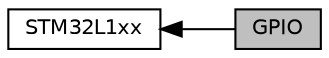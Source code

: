 digraph "GPIO"
{
  edge [fontname="Helvetica",fontsize="10",labelfontname="Helvetica",labelfontsize="10"];
  node [fontname="Helvetica",fontsize="10",shape=record];
  rankdir=LR;
  Node0 [label="GPIO",height=0.2,width=0.4,color="black", fillcolor="grey75", style="filled", fontcolor="black"];
  Node1 [label="STM32L1xx",height=0.2,width=0.4,color="black", fillcolor="white", style="filled",URL="$group__STM32L1xx.html",tooltip="Libraries for ST Microelectronics STM32L1xx series. "];
  Node1->Node0 [shape=plaintext, dir="back", style="solid"];
}

